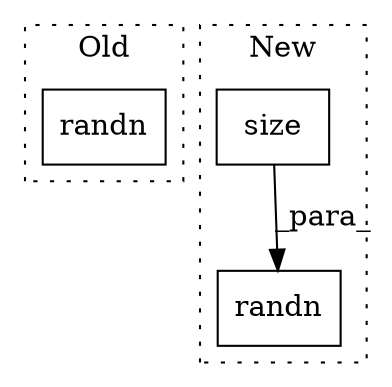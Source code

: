 digraph G {
subgraph cluster0 {
1 [label="randn" a="32" s="1467,1507" l="6,1" shape="box"];
label = "Old";
style="dotted";
}
subgraph cluster1 {
2 [label="size" a="32" s="1536" l="6" shape="box"];
3 [label="randn" a="32" s="1512,1560" l="6,1" shape="box"];
label = "New";
style="dotted";
}
2 -> 3 [label="_para_"];
}